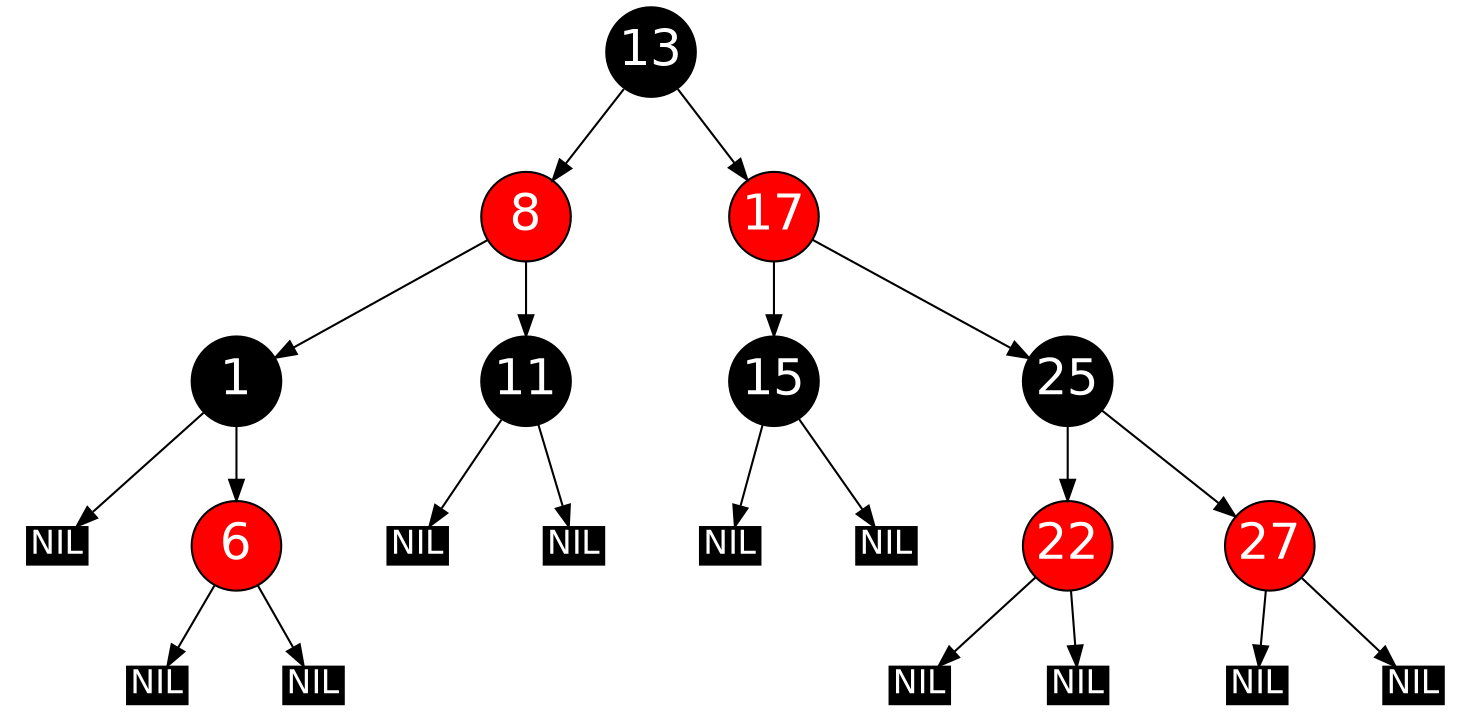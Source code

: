 // Red-Black Tree
digraph {
	graph [ratio=.48]
	node [color=black fixedsize=true fontcolor=white fontname=Helvetica fontsize=24 fontweight=bold shape=circle style=filled width=.6]
	13
	1
	11
	15
	25
	node [fillcolor=red]
	8
	17
	22
	27
	node [fillcolor=black fontsize=16 height=.25 label=NIL shape=record width=0.4]
	n1
	n2
	n3
	n4
	n5
	n6
	n7
	n8
	n9
	n10
	n11
	node [fillcolor=red fixedsize=true fontcolor=white fontname=Helvetica fontsize=24 fontweight=bold label="\N" shape=circle style=filled width=0.6]
	6
	13 -> 8
	13 -> 17
	8 -> 1
	8 -> 11
	1 -> n1
	1 -> 6
	6 -> n2
	6 -> n3
	11 -> n4
	11 -> n5
	17 -> 15
	15 -> n6
	15 -> n7
	17 -> 25
	25 -> 27
	25 -> 22
	22 -> n8
	22 -> n9
	27 -> n10
	27 -> n11
}

